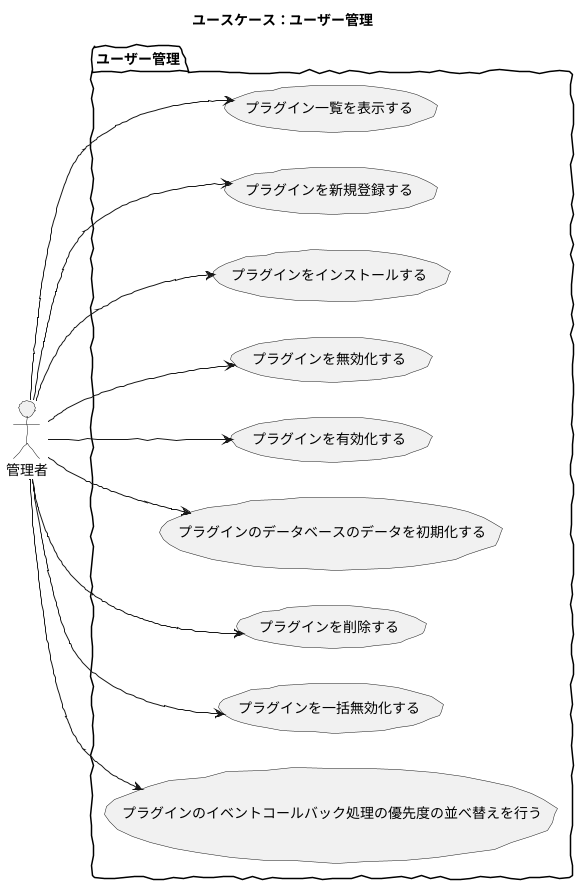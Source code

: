 @startuml
skinparam handwritten true
skinparam backgroundColor white

title ユースケース：ユーザー管理

actor 管理者

package ユーザー管理 {
	left to right direction
	管理者 --> (プラグイン一覧を表示する)
	管理者 --> (プラグインを新規登録する)
	管理者 --> (プラグインをインストールする)
	管理者 --> (プラグインを無効化する)
	管理者 --> (プラグインを有効化する)
	管理者 --> (プラグインのデータベースのデータを初期化する)
	管理者 --> (プラグインを削除する)
	管理者 --> (プラグインを一括無効化する)
	管理者 --> (プラグインのイベントコールバック処理の優先度の並べ替えを行う)
}

@enduml

